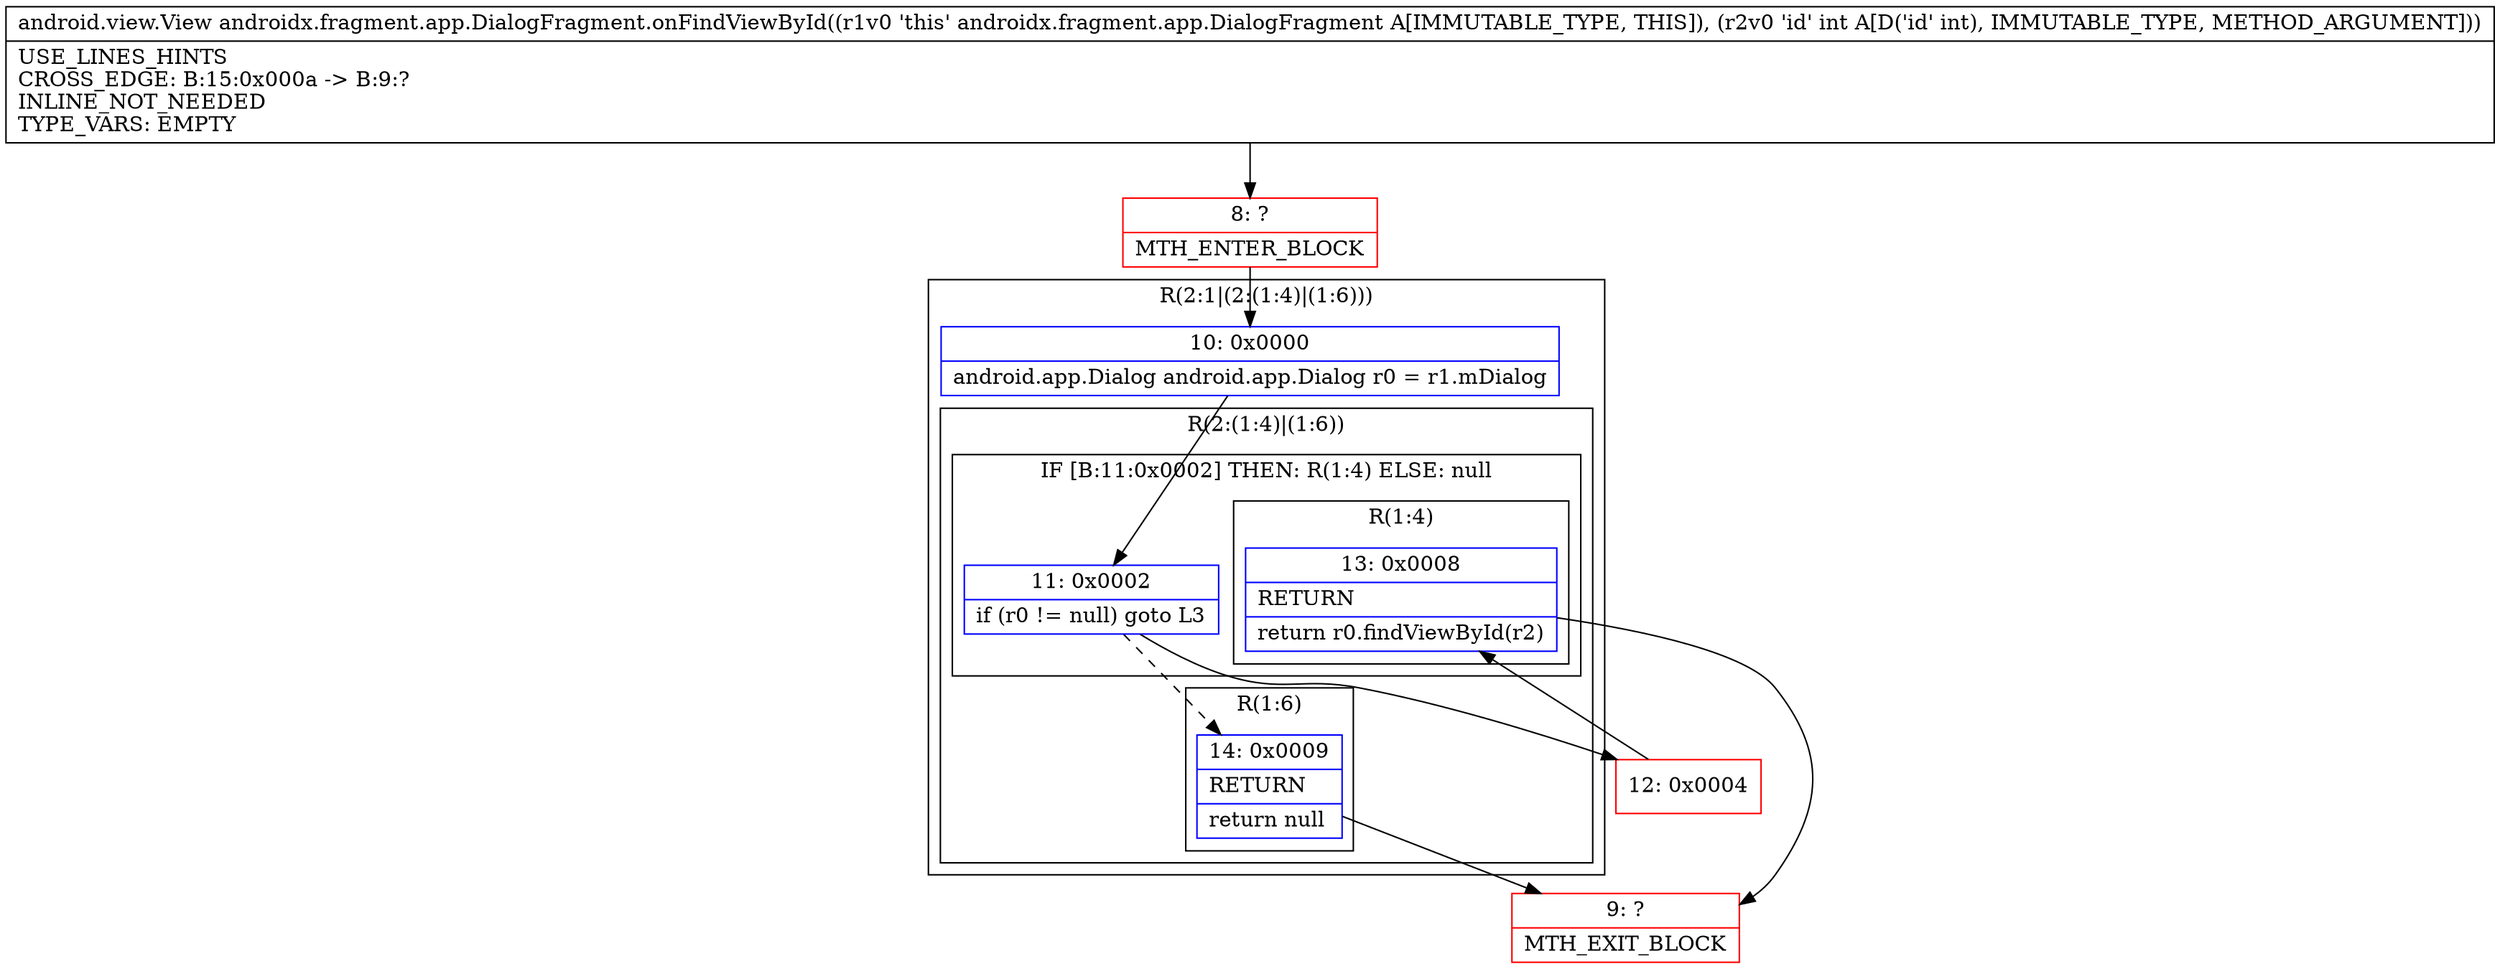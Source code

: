digraph "CFG forandroidx.fragment.app.DialogFragment.onFindViewById(I)Landroid\/view\/View;" {
subgraph cluster_Region_999635807 {
label = "R(2:1|(2:(1:4)|(1:6)))";
node [shape=record,color=blue];
Node_10 [shape=record,label="{10\:\ 0x0000|android.app.Dialog android.app.Dialog r0 = r1.mDialog\l}"];
subgraph cluster_Region_1204654909 {
label = "R(2:(1:4)|(1:6))";
node [shape=record,color=blue];
subgraph cluster_IfRegion_276954419 {
label = "IF [B:11:0x0002] THEN: R(1:4) ELSE: null";
node [shape=record,color=blue];
Node_11 [shape=record,label="{11\:\ 0x0002|if (r0 != null) goto L3\l}"];
subgraph cluster_Region_1369484369 {
label = "R(1:4)";
node [shape=record,color=blue];
Node_13 [shape=record,label="{13\:\ 0x0008|RETURN\l|return r0.findViewById(r2)\l}"];
}
}
subgraph cluster_Region_2065117805 {
label = "R(1:6)";
node [shape=record,color=blue];
Node_14 [shape=record,label="{14\:\ 0x0009|RETURN\l|return null\l}"];
}
}
}
Node_8 [shape=record,color=red,label="{8\:\ ?|MTH_ENTER_BLOCK\l}"];
Node_12 [shape=record,color=red,label="{12\:\ 0x0004}"];
Node_9 [shape=record,color=red,label="{9\:\ ?|MTH_EXIT_BLOCK\l}"];
MethodNode[shape=record,label="{android.view.View androidx.fragment.app.DialogFragment.onFindViewById((r1v0 'this' androidx.fragment.app.DialogFragment A[IMMUTABLE_TYPE, THIS]), (r2v0 'id' int A[D('id' int), IMMUTABLE_TYPE, METHOD_ARGUMENT]))  | USE_LINES_HINTS\lCROSS_EDGE: B:15:0x000a \-\> B:9:?\lINLINE_NOT_NEEDED\lTYPE_VARS: EMPTY\l}"];
MethodNode -> Node_8;Node_10 -> Node_11;
Node_11 -> Node_12;
Node_11 -> Node_14[style=dashed];
Node_13 -> Node_9;
Node_14 -> Node_9;
Node_8 -> Node_10;
Node_12 -> Node_13;
}

